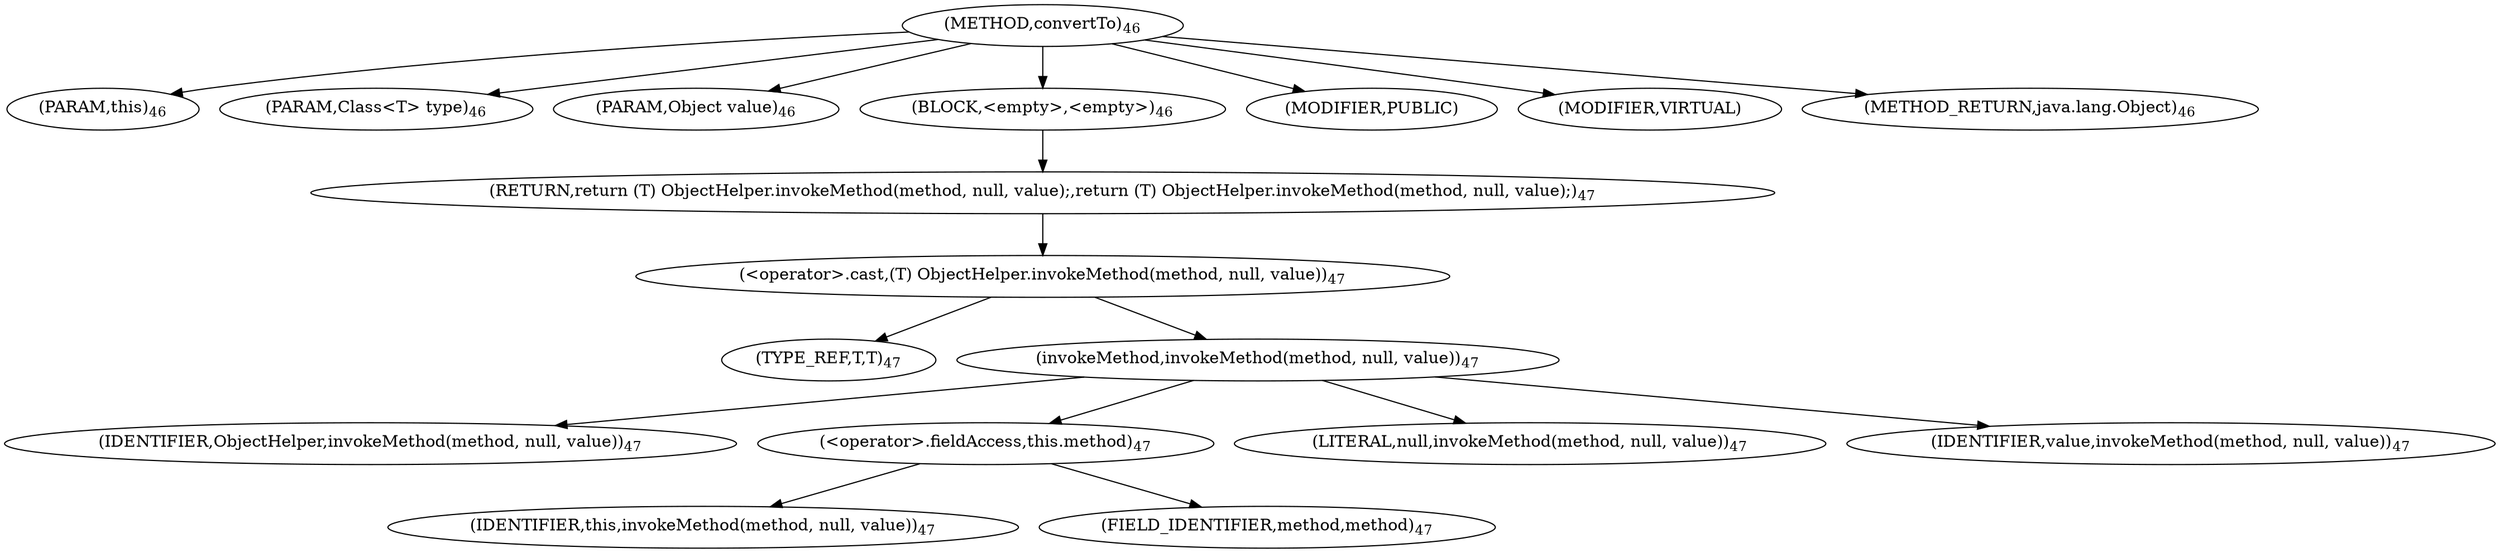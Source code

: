 digraph "convertTo" {  
"45" [label = <(METHOD,convertTo)<SUB>46</SUB>> ]
"46" [label = <(PARAM,this)<SUB>46</SUB>> ]
"47" [label = <(PARAM,Class&lt;T&gt; type)<SUB>46</SUB>> ]
"48" [label = <(PARAM,Object value)<SUB>46</SUB>> ]
"49" [label = <(BLOCK,&lt;empty&gt;,&lt;empty&gt;)<SUB>46</SUB>> ]
"50" [label = <(RETURN,return (T) ObjectHelper.invokeMethod(method, null, value);,return (T) ObjectHelper.invokeMethod(method, null, value);)<SUB>47</SUB>> ]
"51" [label = <(&lt;operator&gt;.cast,(T) ObjectHelper.invokeMethod(method, null, value))<SUB>47</SUB>> ]
"52" [label = <(TYPE_REF,T,T)<SUB>47</SUB>> ]
"53" [label = <(invokeMethod,invokeMethod(method, null, value))<SUB>47</SUB>> ]
"54" [label = <(IDENTIFIER,ObjectHelper,invokeMethod(method, null, value))<SUB>47</SUB>> ]
"55" [label = <(&lt;operator&gt;.fieldAccess,this.method)<SUB>47</SUB>> ]
"56" [label = <(IDENTIFIER,this,invokeMethod(method, null, value))<SUB>47</SUB>> ]
"57" [label = <(FIELD_IDENTIFIER,method,method)<SUB>47</SUB>> ]
"58" [label = <(LITERAL,null,invokeMethod(method, null, value))<SUB>47</SUB>> ]
"59" [label = <(IDENTIFIER,value,invokeMethod(method, null, value))<SUB>47</SUB>> ]
"60" [label = <(MODIFIER,PUBLIC)> ]
"61" [label = <(MODIFIER,VIRTUAL)> ]
"62" [label = <(METHOD_RETURN,java.lang.Object)<SUB>46</SUB>> ]
  "45" -> "46" 
  "45" -> "47" 
  "45" -> "48" 
  "45" -> "49" 
  "45" -> "60" 
  "45" -> "61" 
  "45" -> "62" 
  "49" -> "50" 
  "50" -> "51" 
  "51" -> "52" 
  "51" -> "53" 
  "53" -> "54" 
  "53" -> "55" 
  "53" -> "58" 
  "53" -> "59" 
  "55" -> "56" 
  "55" -> "57" 
}
